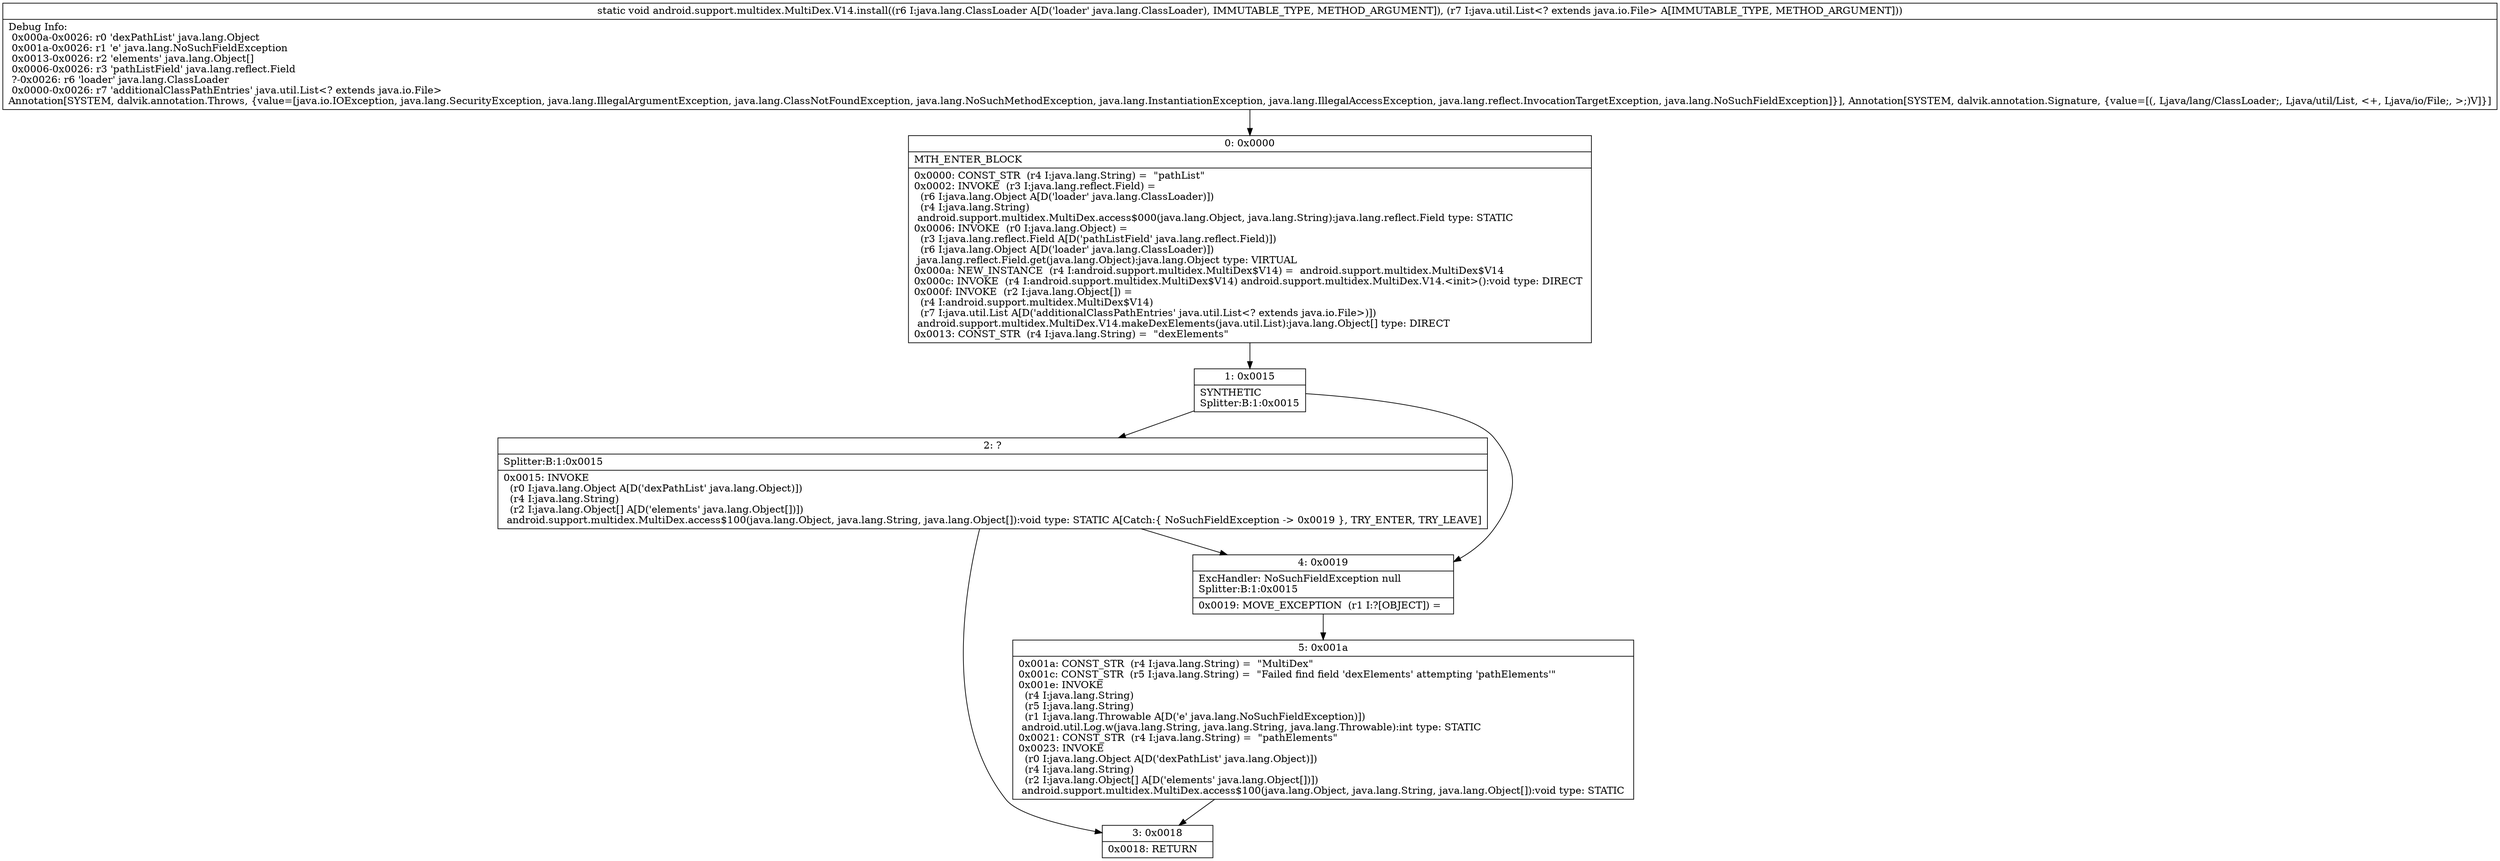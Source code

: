 digraph "CFG forandroid.support.multidex.MultiDex.V14.install(Ljava\/lang\/ClassLoader;Ljava\/util\/List;)V" {
Node_0 [shape=record,label="{0\:\ 0x0000|MTH_ENTER_BLOCK\l|0x0000: CONST_STR  (r4 I:java.lang.String) =  \"pathList\" \l0x0002: INVOKE  (r3 I:java.lang.reflect.Field) = \l  (r6 I:java.lang.Object A[D('loader' java.lang.ClassLoader)])\l  (r4 I:java.lang.String)\l android.support.multidex.MultiDex.access$000(java.lang.Object, java.lang.String):java.lang.reflect.Field type: STATIC \l0x0006: INVOKE  (r0 I:java.lang.Object) = \l  (r3 I:java.lang.reflect.Field A[D('pathListField' java.lang.reflect.Field)])\l  (r6 I:java.lang.Object A[D('loader' java.lang.ClassLoader)])\l java.lang.reflect.Field.get(java.lang.Object):java.lang.Object type: VIRTUAL \l0x000a: NEW_INSTANCE  (r4 I:android.support.multidex.MultiDex$V14) =  android.support.multidex.MultiDex$V14 \l0x000c: INVOKE  (r4 I:android.support.multidex.MultiDex$V14) android.support.multidex.MultiDex.V14.\<init\>():void type: DIRECT \l0x000f: INVOKE  (r2 I:java.lang.Object[]) = \l  (r4 I:android.support.multidex.MultiDex$V14)\l  (r7 I:java.util.List A[D('additionalClassPathEntries' java.util.List\<? extends java.io.File\>)])\l android.support.multidex.MultiDex.V14.makeDexElements(java.util.List):java.lang.Object[] type: DIRECT \l0x0013: CONST_STR  (r4 I:java.lang.String) =  \"dexElements\" \l}"];
Node_1 [shape=record,label="{1\:\ 0x0015|SYNTHETIC\lSplitter:B:1:0x0015\l}"];
Node_2 [shape=record,label="{2\:\ ?|Splitter:B:1:0x0015\l|0x0015: INVOKE  \l  (r0 I:java.lang.Object A[D('dexPathList' java.lang.Object)])\l  (r4 I:java.lang.String)\l  (r2 I:java.lang.Object[] A[D('elements' java.lang.Object[])])\l android.support.multidex.MultiDex.access$100(java.lang.Object, java.lang.String, java.lang.Object[]):void type: STATIC A[Catch:\{ NoSuchFieldException \-\> 0x0019 \}, TRY_ENTER, TRY_LEAVE]\l}"];
Node_3 [shape=record,label="{3\:\ 0x0018|0x0018: RETURN   \l}"];
Node_4 [shape=record,label="{4\:\ 0x0019|ExcHandler: NoSuchFieldException null\lSplitter:B:1:0x0015\l|0x0019: MOVE_EXCEPTION  (r1 I:?[OBJECT]) =  \l}"];
Node_5 [shape=record,label="{5\:\ 0x001a|0x001a: CONST_STR  (r4 I:java.lang.String) =  \"MultiDex\" \l0x001c: CONST_STR  (r5 I:java.lang.String) =  \"Failed find field 'dexElements' attempting 'pathElements'\" \l0x001e: INVOKE  \l  (r4 I:java.lang.String)\l  (r5 I:java.lang.String)\l  (r1 I:java.lang.Throwable A[D('e' java.lang.NoSuchFieldException)])\l android.util.Log.w(java.lang.String, java.lang.String, java.lang.Throwable):int type: STATIC \l0x0021: CONST_STR  (r4 I:java.lang.String) =  \"pathElements\" \l0x0023: INVOKE  \l  (r0 I:java.lang.Object A[D('dexPathList' java.lang.Object)])\l  (r4 I:java.lang.String)\l  (r2 I:java.lang.Object[] A[D('elements' java.lang.Object[])])\l android.support.multidex.MultiDex.access$100(java.lang.Object, java.lang.String, java.lang.Object[]):void type: STATIC \l}"];
MethodNode[shape=record,label="{static void android.support.multidex.MultiDex.V14.install((r6 I:java.lang.ClassLoader A[D('loader' java.lang.ClassLoader), IMMUTABLE_TYPE, METHOD_ARGUMENT]), (r7 I:java.util.List\<? extends java.io.File\> A[IMMUTABLE_TYPE, METHOD_ARGUMENT]))  | Debug Info:\l  0x000a\-0x0026: r0 'dexPathList' java.lang.Object\l  0x001a\-0x0026: r1 'e' java.lang.NoSuchFieldException\l  0x0013\-0x0026: r2 'elements' java.lang.Object[]\l  0x0006\-0x0026: r3 'pathListField' java.lang.reflect.Field\l  ?\-0x0026: r6 'loader' java.lang.ClassLoader\l  0x0000\-0x0026: r7 'additionalClassPathEntries' java.util.List\<? extends java.io.File\>\lAnnotation[SYSTEM, dalvik.annotation.Throws, \{value=[java.io.IOException, java.lang.SecurityException, java.lang.IllegalArgumentException, java.lang.ClassNotFoundException, java.lang.NoSuchMethodException, java.lang.InstantiationException, java.lang.IllegalAccessException, java.lang.reflect.InvocationTargetException, java.lang.NoSuchFieldException]\}], Annotation[SYSTEM, dalvik.annotation.Signature, \{value=[(, Ljava\/lang\/ClassLoader;, Ljava\/util\/List, \<+, Ljava\/io\/File;, \>;)V]\}]\l}"];
MethodNode -> Node_0;
Node_0 -> Node_1;
Node_1 -> Node_2;
Node_1 -> Node_4;
Node_2 -> Node_3;
Node_2 -> Node_4;
Node_4 -> Node_5;
Node_5 -> Node_3;
}


